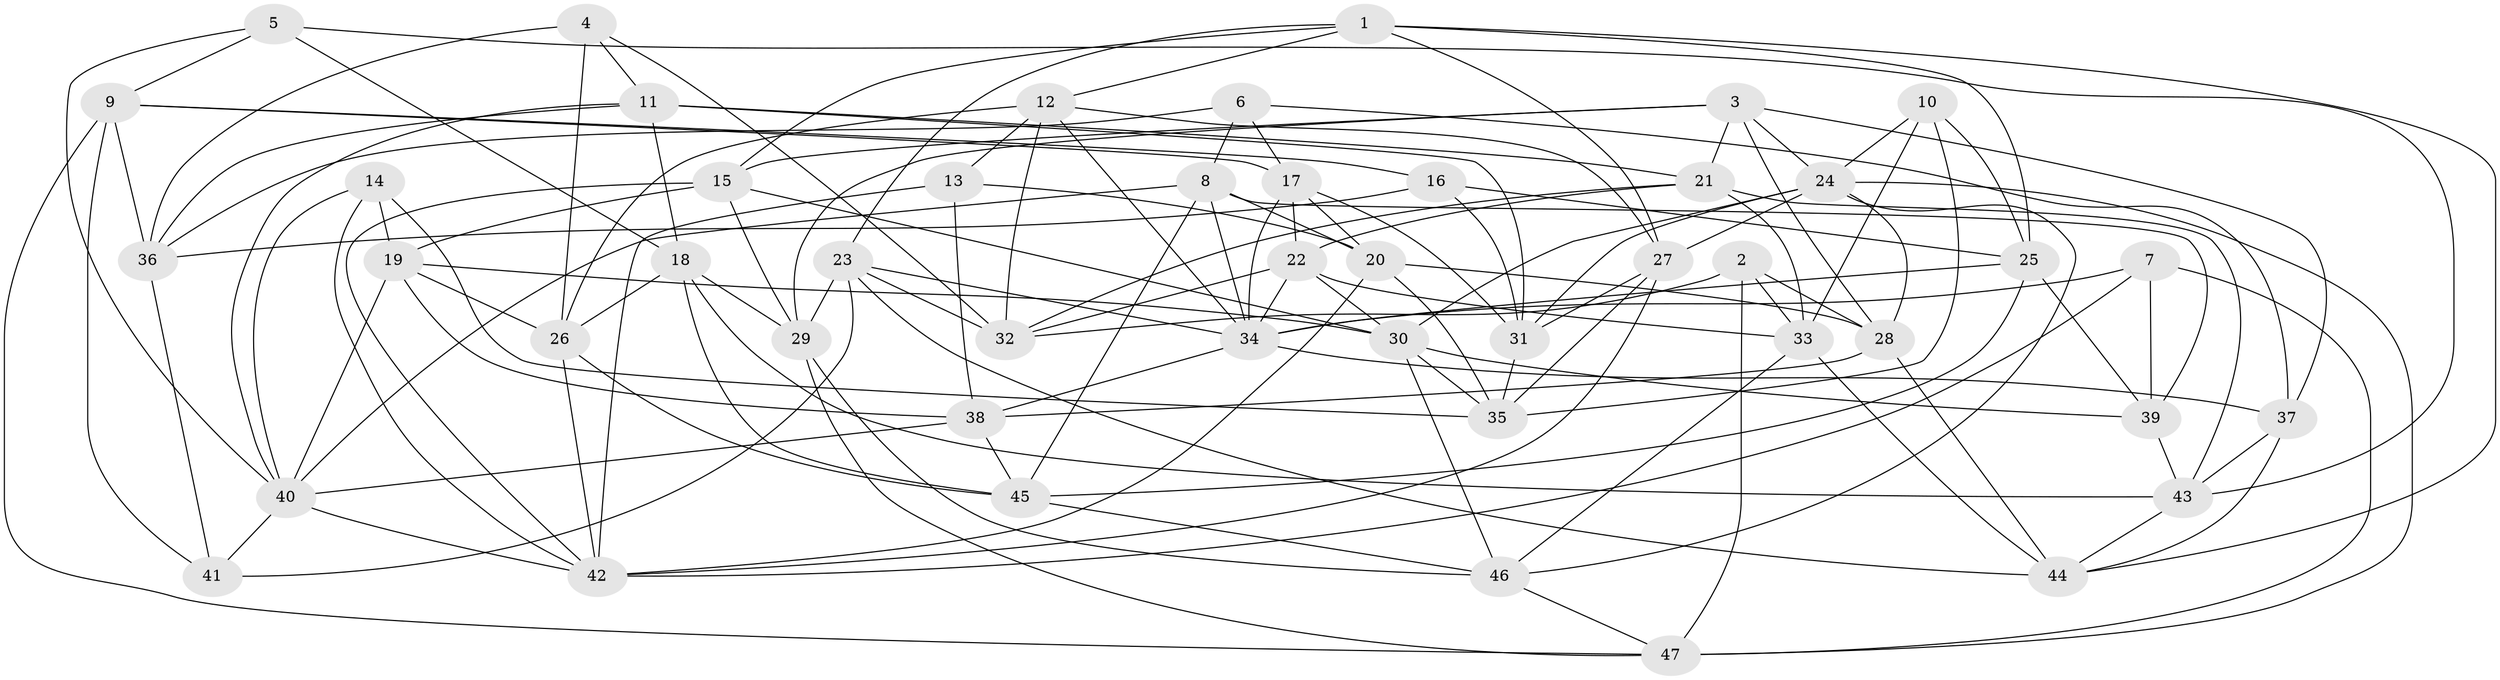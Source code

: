 // original degree distribution, {4: 1.0}
// Generated by graph-tools (version 1.1) at 2025/50/03/09/25 03:50:56]
// undirected, 47 vertices, 135 edges
graph export_dot {
graph [start="1"]
  node [color=gray90,style=filled];
  1;
  2;
  3;
  4;
  5;
  6;
  7;
  8;
  9;
  10;
  11;
  12;
  13;
  14;
  15;
  16;
  17;
  18;
  19;
  20;
  21;
  22;
  23;
  24;
  25;
  26;
  27;
  28;
  29;
  30;
  31;
  32;
  33;
  34;
  35;
  36;
  37;
  38;
  39;
  40;
  41;
  42;
  43;
  44;
  45;
  46;
  47;
  1 -- 12 [weight=1.0];
  1 -- 15 [weight=1.0];
  1 -- 23 [weight=1.0];
  1 -- 25 [weight=1.0];
  1 -- 27 [weight=1.0];
  1 -- 44 [weight=1.0];
  2 -- 28 [weight=1.0];
  2 -- 32 [weight=1.0];
  2 -- 33 [weight=1.0];
  2 -- 47 [weight=1.0];
  3 -- 15 [weight=1.0];
  3 -- 21 [weight=1.0];
  3 -- 24 [weight=1.0];
  3 -- 28 [weight=1.0];
  3 -- 29 [weight=1.0];
  3 -- 37 [weight=1.0];
  4 -- 11 [weight=1.0];
  4 -- 26 [weight=1.0];
  4 -- 32 [weight=1.0];
  4 -- 36 [weight=1.0];
  5 -- 9 [weight=1.0];
  5 -- 18 [weight=1.0];
  5 -- 40 [weight=1.0];
  5 -- 43 [weight=1.0];
  6 -- 8 [weight=1.0];
  6 -- 17 [weight=1.0];
  6 -- 36 [weight=1.0];
  6 -- 37 [weight=1.0];
  7 -- 34 [weight=1.0];
  7 -- 39 [weight=1.0];
  7 -- 42 [weight=1.0];
  7 -- 47 [weight=1.0];
  8 -- 20 [weight=1.0];
  8 -- 34 [weight=1.0];
  8 -- 39 [weight=1.0];
  8 -- 40 [weight=1.0];
  8 -- 45 [weight=1.0];
  9 -- 16 [weight=1.0];
  9 -- 17 [weight=1.0];
  9 -- 36 [weight=1.0];
  9 -- 41 [weight=1.0];
  9 -- 47 [weight=1.0];
  10 -- 24 [weight=1.0];
  10 -- 25 [weight=1.0];
  10 -- 33 [weight=1.0];
  10 -- 35 [weight=1.0];
  11 -- 18 [weight=1.0];
  11 -- 21 [weight=1.0];
  11 -- 31 [weight=1.0];
  11 -- 36 [weight=1.0];
  11 -- 40 [weight=1.0];
  12 -- 13 [weight=1.0];
  12 -- 26 [weight=1.0];
  12 -- 27 [weight=1.0];
  12 -- 32 [weight=1.0];
  12 -- 34 [weight=1.0];
  13 -- 20 [weight=1.0];
  13 -- 38 [weight=1.0];
  13 -- 42 [weight=1.0];
  14 -- 19 [weight=1.0];
  14 -- 35 [weight=1.0];
  14 -- 40 [weight=1.0];
  14 -- 42 [weight=1.0];
  15 -- 19 [weight=1.0];
  15 -- 29 [weight=1.0];
  15 -- 30 [weight=1.0];
  15 -- 42 [weight=1.0];
  16 -- 25 [weight=1.0];
  16 -- 31 [weight=1.0];
  16 -- 36 [weight=1.0];
  17 -- 20 [weight=1.0];
  17 -- 22 [weight=1.0];
  17 -- 31 [weight=1.0];
  17 -- 34 [weight=1.0];
  18 -- 26 [weight=1.0];
  18 -- 29 [weight=1.0];
  18 -- 43 [weight=1.0];
  18 -- 45 [weight=1.0];
  19 -- 26 [weight=1.0];
  19 -- 30 [weight=1.0];
  19 -- 38 [weight=1.0];
  19 -- 40 [weight=1.0];
  20 -- 28 [weight=1.0];
  20 -- 35 [weight=1.0];
  20 -- 42 [weight=1.0];
  21 -- 22 [weight=1.0];
  21 -- 32 [weight=1.0];
  21 -- 33 [weight=1.0];
  21 -- 43 [weight=1.0];
  22 -- 30 [weight=1.0];
  22 -- 32 [weight=1.0];
  22 -- 33 [weight=1.0];
  22 -- 34 [weight=1.0];
  23 -- 29 [weight=1.0];
  23 -- 32 [weight=1.0];
  23 -- 34 [weight=1.0];
  23 -- 41 [weight=1.0];
  23 -- 44 [weight=1.0];
  24 -- 27 [weight=1.0];
  24 -- 28 [weight=1.0];
  24 -- 30 [weight=1.0];
  24 -- 31 [weight=1.0];
  24 -- 46 [weight=1.0];
  24 -- 47 [weight=1.0];
  25 -- 34 [weight=1.0];
  25 -- 39 [weight=1.0];
  25 -- 45 [weight=1.0];
  26 -- 42 [weight=1.0];
  26 -- 45 [weight=1.0];
  27 -- 31 [weight=1.0];
  27 -- 35 [weight=1.0];
  27 -- 42 [weight=1.0];
  28 -- 38 [weight=1.0];
  28 -- 44 [weight=1.0];
  29 -- 46 [weight=1.0];
  29 -- 47 [weight=1.0];
  30 -- 35 [weight=1.0];
  30 -- 39 [weight=2.0];
  30 -- 46 [weight=1.0];
  31 -- 35 [weight=1.0];
  33 -- 44 [weight=1.0];
  33 -- 46 [weight=1.0];
  34 -- 37 [weight=2.0];
  34 -- 38 [weight=1.0];
  36 -- 41 [weight=1.0];
  37 -- 43 [weight=1.0];
  37 -- 44 [weight=1.0];
  38 -- 40 [weight=1.0];
  38 -- 45 [weight=1.0];
  39 -- 43 [weight=1.0];
  40 -- 41 [weight=1.0];
  40 -- 42 [weight=1.0];
  43 -- 44 [weight=1.0];
  45 -- 46 [weight=1.0];
  46 -- 47 [weight=1.0];
}
